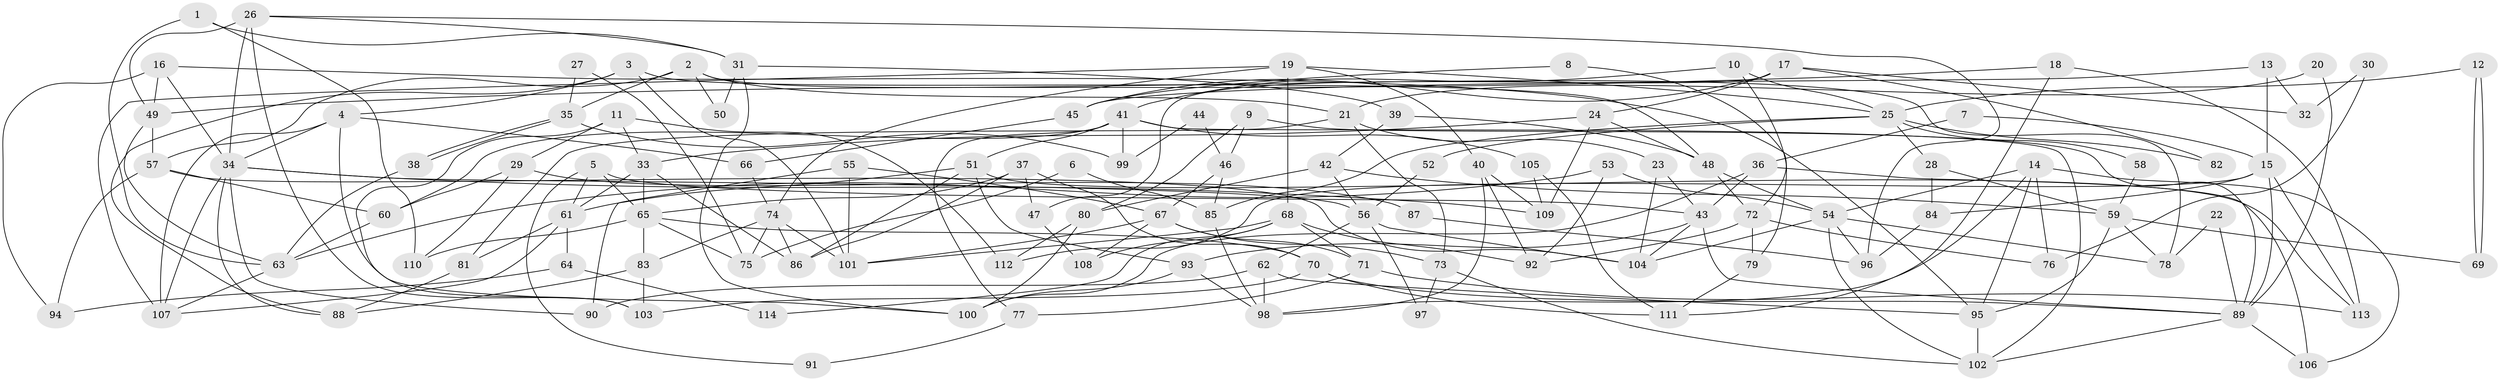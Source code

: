 // Generated by graph-tools (version 1.1) at 2025/26/03/09/25 03:26:13]
// undirected, 114 vertices, 228 edges
graph export_dot {
graph [start="1"]
  node [color=gray90,style=filled];
  1;
  2;
  3;
  4;
  5;
  6;
  7;
  8;
  9;
  10;
  11;
  12;
  13;
  14;
  15;
  16;
  17;
  18;
  19;
  20;
  21;
  22;
  23;
  24;
  25;
  26;
  27;
  28;
  29;
  30;
  31;
  32;
  33;
  34;
  35;
  36;
  37;
  38;
  39;
  40;
  41;
  42;
  43;
  44;
  45;
  46;
  47;
  48;
  49;
  50;
  51;
  52;
  53;
  54;
  55;
  56;
  57;
  58;
  59;
  60;
  61;
  62;
  63;
  64;
  65;
  66;
  67;
  68;
  69;
  70;
  71;
  72;
  73;
  74;
  75;
  76;
  77;
  78;
  79;
  80;
  81;
  82;
  83;
  84;
  85;
  86;
  87;
  88;
  89;
  90;
  91;
  92;
  93;
  94;
  95;
  96;
  97;
  98;
  99;
  100;
  101;
  102;
  103;
  104;
  105;
  106;
  107;
  108;
  109;
  110;
  111;
  112;
  113;
  114;
  1 -- 63;
  1 -- 31;
  1 -- 110;
  2 -- 21;
  2 -- 57;
  2 -- 35;
  2 -- 50;
  2 -- 78;
  3 -- 48;
  3 -- 101;
  3 -- 4;
  3 -- 88;
  4 -- 34;
  4 -- 66;
  4 -- 100;
  4 -- 107;
  5 -- 61;
  5 -- 65;
  5 -- 43;
  5 -- 91;
  6 -- 85;
  6 -- 75;
  7 -- 36;
  7 -- 15;
  8 -- 79;
  8 -- 45;
  9 -- 89;
  9 -- 80;
  9 -- 46;
  10 -- 72;
  10 -- 41;
  10 -- 25;
  11 -- 33;
  11 -- 103;
  11 -- 29;
  11 -- 112;
  12 -- 69;
  12 -- 69;
  12 -- 25;
  13 -- 15;
  13 -- 45;
  13 -- 32;
  14 -- 54;
  14 -- 95;
  14 -- 76;
  14 -- 98;
  14 -- 106;
  15 -- 89;
  15 -- 113;
  15 -- 84;
  15 -- 112;
  16 -- 95;
  16 -- 34;
  16 -- 49;
  16 -- 94;
  17 -- 47;
  17 -- 24;
  17 -- 32;
  17 -- 45;
  17 -- 82;
  18 -- 113;
  18 -- 49;
  18 -- 111;
  19 -- 74;
  19 -- 107;
  19 -- 25;
  19 -- 40;
  19 -- 68;
  20 -- 21;
  20 -- 89;
  21 -- 23;
  21 -- 73;
  21 -- 81;
  22 -- 78;
  22 -- 89;
  23 -- 43;
  23 -- 104;
  24 -- 48;
  24 -- 109;
  24 -- 33;
  25 -- 28;
  25 -- 52;
  25 -- 58;
  25 -- 82;
  25 -- 85;
  26 -- 49;
  26 -- 34;
  26 -- 31;
  26 -- 96;
  26 -- 103;
  27 -- 75;
  27 -- 35;
  28 -- 84;
  28 -- 59;
  29 -- 110;
  29 -- 60;
  29 -- 87;
  30 -- 76;
  30 -- 32;
  31 -- 100;
  31 -- 39;
  31 -- 50;
  33 -- 86;
  33 -- 61;
  33 -- 65;
  34 -- 88;
  34 -- 107;
  34 -- 56;
  34 -- 90;
  34 -- 109;
  35 -- 38;
  35 -- 38;
  35 -- 99;
  36 -- 100;
  36 -- 43;
  36 -- 106;
  37 -- 65;
  37 -- 70;
  37 -- 47;
  37 -- 86;
  38 -- 63;
  39 -- 42;
  39 -- 48;
  40 -- 98;
  40 -- 92;
  40 -- 109;
  41 -- 51;
  41 -- 105;
  41 -- 60;
  41 -- 77;
  41 -- 99;
  41 -- 102;
  42 -- 59;
  42 -- 80;
  42 -- 56;
  43 -- 89;
  43 -- 93;
  43 -- 104;
  44 -- 46;
  44 -- 99;
  45 -- 66;
  46 -- 85;
  46 -- 67;
  47 -- 108;
  48 -- 54;
  48 -- 72;
  49 -- 57;
  49 -- 63;
  51 -- 61;
  51 -- 86;
  51 -- 93;
  51 -- 113;
  52 -- 56;
  53 -- 63;
  53 -- 54;
  53 -- 92;
  54 -- 104;
  54 -- 78;
  54 -- 96;
  54 -- 102;
  55 -- 67;
  55 -- 90;
  55 -- 101;
  56 -- 62;
  56 -- 97;
  56 -- 104;
  57 -- 60;
  57 -- 104;
  57 -- 94;
  58 -- 59;
  59 -- 95;
  59 -- 69;
  59 -- 78;
  60 -- 63;
  61 -- 107;
  61 -- 64;
  61 -- 81;
  62 -- 98;
  62 -- 90;
  62 -- 95;
  63 -- 107;
  64 -- 94;
  64 -- 114;
  65 -- 83;
  65 -- 70;
  65 -- 75;
  65 -- 110;
  66 -- 74;
  67 -- 101;
  67 -- 71;
  67 -- 73;
  67 -- 108;
  68 -- 92;
  68 -- 71;
  68 -- 101;
  68 -- 108;
  68 -- 114;
  70 -- 89;
  70 -- 103;
  70 -- 111;
  71 -- 77;
  71 -- 113;
  72 -- 92;
  72 -- 76;
  72 -- 79;
  73 -- 102;
  73 -- 97;
  74 -- 83;
  74 -- 101;
  74 -- 75;
  74 -- 86;
  77 -- 91;
  79 -- 111;
  80 -- 112;
  80 -- 100;
  81 -- 88;
  83 -- 88;
  83 -- 103;
  84 -- 96;
  85 -- 98;
  87 -- 96;
  89 -- 102;
  89 -- 106;
  93 -- 98;
  93 -- 100;
  95 -- 102;
  105 -- 111;
  105 -- 109;
}

